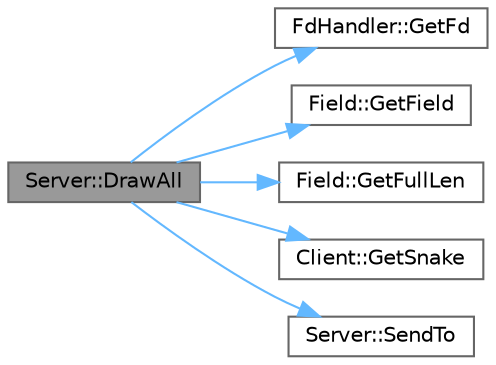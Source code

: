 digraph "Server::DrawAll"
{
 // LATEX_PDF_SIZE
  bgcolor="transparent";
  edge [fontname=Helvetica,fontsize=10,labelfontname=Helvetica,labelfontsize=10];
  node [fontname=Helvetica,fontsize=10,shape=box,height=0.2,width=0.4];
  rankdir="LR";
  Node1 [id="Node000001",label="Server::DrawAll",height=0.2,width=0.4,color="gray40", fillcolor="grey60", style="filled", fontcolor="black",tooltip="Отрисовывает все элементы на поле."];
  Node1 -> Node2 [id="edge1_Node000001_Node000002",color="steelblue1",style="solid",tooltip=" "];
  Node2 [id="Node000002",label="FdHandler::GetFd",height=0.2,width=0.4,color="grey40", fillcolor="white", style="filled",URL="$class_fd_handler.html#a99ab037a5e79aa296fc4c4752f4a368a",tooltip="Получает дескриптор файла."];
  Node1 -> Node3 [id="edge2_Node000001_Node000003",color="steelblue1",style="solid",tooltip=" "];
  Node3 [id="Node000003",label="Field::GetField",height=0.2,width=0.4,color="grey40", fillcolor="white", style="filled",URL="$class_field.html#a73b68481fb7fc596bedba92782108e5f",tooltip="Получение массива символов, представляющего поле."];
  Node1 -> Node4 [id="edge3_Node000001_Node000004",color="steelblue1",style="solid",tooltip=" "];
  Node4 [id="Node000004",label="Field::GetFullLen",height=0.2,width=0.4,color="grey40", fillcolor="white", style="filled",URL="$class_field.html#aa154caa34062240e997f7a7710802423",tooltip="Получение полной длины поля."];
  Node1 -> Node5 [id="edge4_Node000001_Node000005",color="steelblue1",style="solid",tooltip=" "];
  Node5 [id="Node000005",label="Client::GetSnake",height=0.2,width=0.4,color="grey40", fillcolor="white", style="filled",URL="$class_client.html#ab63dac270def68310b81515da93616a2",tooltip="Получает змей клиента."];
  Node1 -> Node6 [id="edge5_Node000001_Node000006",color="steelblue1",style="solid",tooltip=" "];
  Node6 [id="Node000006",label="Server::SendTo",height=0.2,width=0.4,color="grey40", fillcolor="white", style="filled",URL="$class_server.html#ac3bc7c9686112d2c478e8978640afdf0",tooltip="Отправляет сообщение клиенту."];
}
